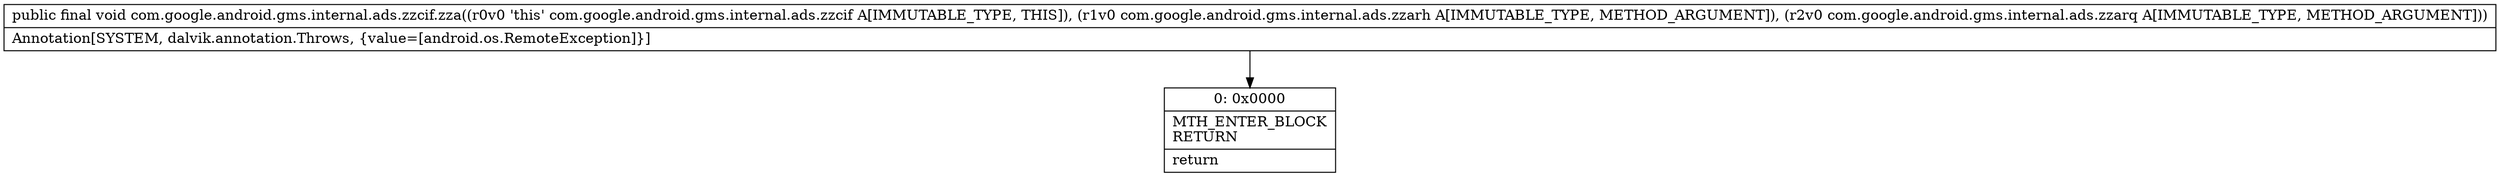 digraph "CFG forcom.google.android.gms.internal.ads.zzcif.zza(Lcom\/google\/android\/gms\/internal\/ads\/zzarh;Lcom\/google\/android\/gms\/internal\/ads\/zzarq;)V" {
Node_0 [shape=record,label="{0\:\ 0x0000|MTH_ENTER_BLOCK\lRETURN\l|return\l}"];
MethodNode[shape=record,label="{public final void com.google.android.gms.internal.ads.zzcif.zza((r0v0 'this' com.google.android.gms.internal.ads.zzcif A[IMMUTABLE_TYPE, THIS]), (r1v0 com.google.android.gms.internal.ads.zzarh A[IMMUTABLE_TYPE, METHOD_ARGUMENT]), (r2v0 com.google.android.gms.internal.ads.zzarq A[IMMUTABLE_TYPE, METHOD_ARGUMENT]))  | Annotation[SYSTEM, dalvik.annotation.Throws, \{value=[android.os.RemoteException]\}]\l}"];
MethodNode -> Node_0;
}

